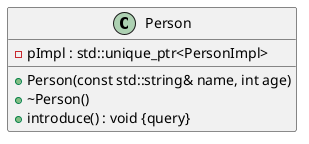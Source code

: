 @startuml





/' Objects '/

class Person {
	+Person(const std::string& name, int age)
	+~Person()
	-pImpl : std::unique_ptr<PersonImpl>
	+introduce() : void {query}
}





/' Inheritance relationships '/




/' Aggregation relationships '/





/' Nested objects '/



@enduml
